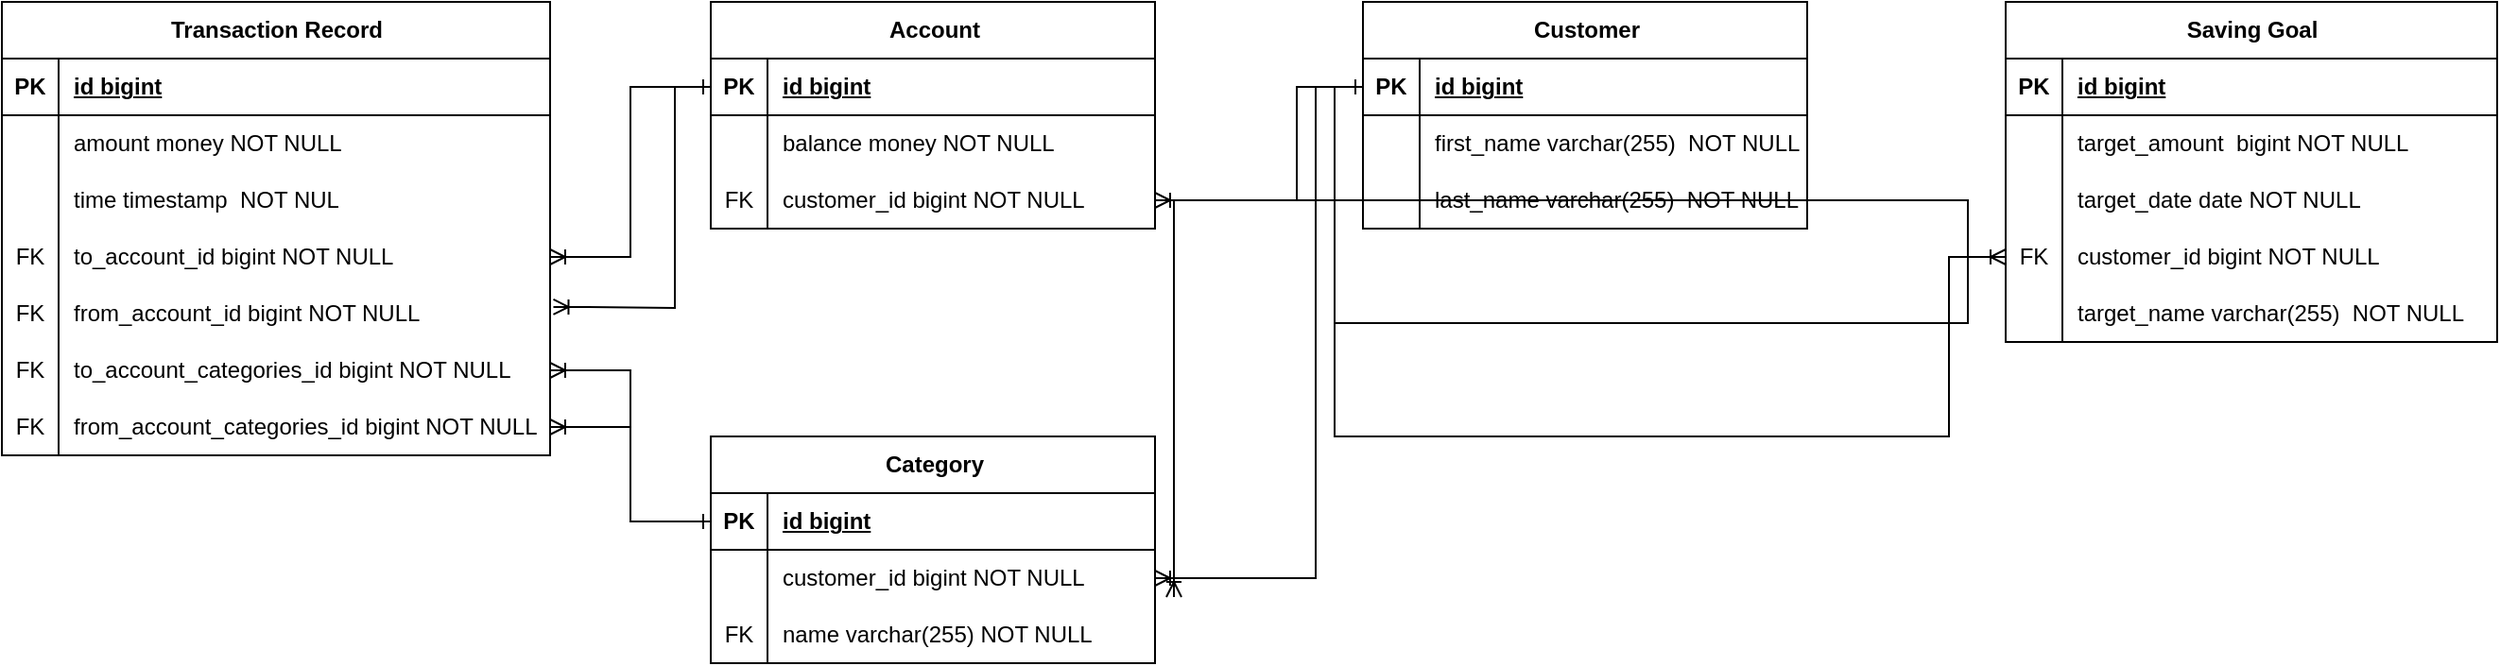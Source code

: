 <mxfile version="24.7.8">
  <diagram name="Page-1" id="zl_pIGwZnRr-OVMpVHL5">
    <mxGraphModel dx="1514" dy="868" grid="1" gridSize="10" guides="1" tooltips="1" connect="1" arrows="1" fold="1" page="1" pageScale="1" pageWidth="850" pageHeight="1100" math="0" shadow="0">
      <root>
        <mxCell id="0" />
        <mxCell id="1" parent="0" />
        <mxCell id="afYSaWoWyHpZPllTKmZy-1" value="Transaction Record" style="shape=table;startSize=30;container=1;collapsible=1;childLayout=tableLayout;fixedRows=1;rowLines=0;fontStyle=1;align=center;resizeLast=1;html=1;" vertex="1" parent="1">
          <mxGeometry x="50" y="160" width="290" height="240" as="geometry" />
        </mxCell>
        <mxCell id="afYSaWoWyHpZPllTKmZy-2" value="" style="shape=tableRow;horizontal=0;startSize=0;swimlaneHead=0;swimlaneBody=0;fillColor=none;collapsible=0;dropTarget=0;points=[[0,0.5],[1,0.5]];portConstraint=eastwest;top=0;left=0;right=0;bottom=1;" vertex="1" parent="afYSaWoWyHpZPllTKmZy-1">
          <mxGeometry y="30" width="290" height="30" as="geometry" />
        </mxCell>
        <mxCell id="afYSaWoWyHpZPllTKmZy-3" value="PK" style="shape=partialRectangle;connectable=0;fillColor=none;top=0;left=0;bottom=0;right=0;fontStyle=1;overflow=hidden;whiteSpace=wrap;html=1;" vertex="1" parent="afYSaWoWyHpZPllTKmZy-2">
          <mxGeometry width="30" height="30" as="geometry">
            <mxRectangle width="30" height="30" as="alternateBounds" />
          </mxGeometry>
        </mxCell>
        <mxCell id="afYSaWoWyHpZPllTKmZy-4" value="id bigint" style="shape=partialRectangle;connectable=0;fillColor=none;top=0;left=0;bottom=0;right=0;align=left;spacingLeft=6;fontStyle=5;overflow=hidden;whiteSpace=wrap;html=1;" vertex="1" parent="afYSaWoWyHpZPllTKmZy-2">
          <mxGeometry x="30" width="260" height="30" as="geometry">
            <mxRectangle width="260" height="30" as="alternateBounds" />
          </mxGeometry>
        </mxCell>
        <mxCell id="afYSaWoWyHpZPllTKmZy-5" value="" style="shape=tableRow;horizontal=0;startSize=0;swimlaneHead=0;swimlaneBody=0;fillColor=none;collapsible=0;dropTarget=0;points=[[0,0.5],[1,0.5]];portConstraint=eastwest;top=0;left=0;right=0;bottom=0;" vertex="1" parent="afYSaWoWyHpZPllTKmZy-1">
          <mxGeometry y="60" width="290" height="30" as="geometry" />
        </mxCell>
        <mxCell id="afYSaWoWyHpZPllTKmZy-6" value="" style="shape=partialRectangle;connectable=0;fillColor=none;top=0;left=0;bottom=0;right=0;editable=1;overflow=hidden;whiteSpace=wrap;html=1;" vertex="1" parent="afYSaWoWyHpZPllTKmZy-5">
          <mxGeometry width="30" height="30" as="geometry">
            <mxRectangle width="30" height="30" as="alternateBounds" />
          </mxGeometry>
        </mxCell>
        <mxCell id="afYSaWoWyHpZPllTKmZy-7" value="amount money NOT NULL" style="shape=partialRectangle;connectable=0;fillColor=none;top=0;left=0;bottom=0;right=0;align=left;spacingLeft=6;overflow=hidden;whiteSpace=wrap;html=1;" vertex="1" parent="afYSaWoWyHpZPllTKmZy-5">
          <mxGeometry x="30" width="260" height="30" as="geometry">
            <mxRectangle width="260" height="30" as="alternateBounds" />
          </mxGeometry>
        </mxCell>
        <mxCell id="afYSaWoWyHpZPllTKmZy-8" value="" style="shape=tableRow;horizontal=0;startSize=0;swimlaneHead=0;swimlaneBody=0;fillColor=none;collapsible=0;dropTarget=0;points=[[0,0.5],[1,0.5]];portConstraint=eastwest;top=0;left=0;right=0;bottom=0;" vertex="1" parent="afYSaWoWyHpZPllTKmZy-1">
          <mxGeometry y="90" width="290" height="30" as="geometry" />
        </mxCell>
        <mxCell id="afYSaWoWyHpZPllTKmZy-9" value="" style="shape=partialRectangle;connectable=0;fillColor=none;top=0;left=0;bottom=0;right=0;editable=1;overflow=hidden;whiteSpace=wrap;html=1;" vertex="1" parent="afYSaWoWyHpZPllTKmZy-8">
          <mxGeometry width="30" height="30" as="geometry">
            <mxRectangle width="30" height="30" as="alternateBounds" />
          </mxGeometry>
        </mxCell>
        <mxCell id="afYSaWoWyHpZPllTKmZy-10" value="time timestamp&amp;nbsp;&amp;nbsp;NOT NUL" style="shape=partialRectangle;connectable=0;fillColor=none;top=0;left=0;bottom=0;right=0;align=left;spacingLeft=6;overflow=hidden;whiteSpace=wrap;html=1;" vertex="1" parent="afYSaWoWyHpZPllTKmZy-8">
          <mxGeometry x="30" width="260" height="30" as="geometry">
            <mxRectangle width="260" height="30" as="alternateBounds" />
          </mxGeometry>
        </mxCell>
        <mxCell id="afYSaWoWyHpZPllTKmZy-11" value="" style="shape=tableRow;horizontal=0;startSize=0;swimlaneHead=0;swimlaneBody=0;fillColor=none;collapsible=0;dropTarget=0;points=[[0,0.5],[1,0.5]];portConstraint=eastwest;top=0;left=0;right=0;bottom=0;" vertex="1" parent="afYSaWoWyHpZPllTKmZy-1">
          <mxGeometry y="120" width="290" height="30" as="geometry" />
        </mxCell>
        <mxCell id="afYSaWoWyHpZPllTKmZy-12" value="FK" style="shape=partialRectangle;connectable=0;fillColor=none;top=0;left=0;bottom=0;right=0;editable=1;overflow=hidden;whiteSpace=wrap;html=1;" vertex="1" parent="afYSaWoWyHpZPllTKmZy-11">
          <mxGeometry width="30" height="30" as="geometry">
            <mxRectangle width="30" height="30" as="alternateBounds" />
          </mxGeometry>
        </mxCell>
        <mxCell id="afYSaWoWyHpZPllTKmZy-13" value="to_account_id bigint NOT NULL" style="shape=partialRectangle;connectable=0;fillColor=none;top=0;left=0;bottom=0;right=0;align=left;spacingLeft=6;overflow=hidden;whiteSpace=wrap;html=1;" vertex="1" parent="afYSaWoWyHpZPllTKmZy-11">
          <mxGeometry x="30" width="260" height="30" as="geometry">
            <mxRectangle width="260" height="30" as="alternateBounds" />
          </mxGeometry>
        </mxCell>
        <mxCell id="afYSaWoWyHpZPllTKmZy-18" style="shape=tableRow;horizontal=0;startSize=0;swimlaneHead=0;swimlaneBody=0;fillColor=none;collapsible=0;dropTarget=0;points=[[0,0.5],[1,0.5]];portConstraint=eastwest;top=0;left=0;right=0;bottom=0;" vertex="1" parent="afYSaWoWyHpZPllTKmZy-1">
          <mxGeometry y="150" width="290" height="30" as="geometry" />
        </mxCell>
        <mxCell id="afYSaWoWyHpZPllTKmZy-19" value="FK" style="shape=partialRectangle;connectable=0;fillColor=none;top=0;left=0;bottom=0;right=0;editable=1;overflow=hidden;whiteSpace=wrap;html=1;" vertex="1" parent="afYSaWoWyHpZPllTKmZy-18">
          <mxGeometry width="30" height="30" as="geometry">
            <mxRectangle width="30" height="30" as="alternateBounds" />
          </mxGeometry>
        </mxCell>
        <mxCell id="afYSaWoWyHpZPllTKmZy-20" value="from_account_id bigint NOT NULL" style="shape=partialRectangle;connectable=0;fillColor=none;top=0;left=0;bottom=0;right=0;align=left;spacingLeft=6;overflow=hidden;whiteSpace=wrap;html=1;" vertex="1" parent="afYSaWoWyHpZPllTKmZy-18">
          <mxGeometry x="30" width="260" height="30" as="geometry">
            <mxRectangle width="260" height="30" as="alternateBounds" />
          </mxGeometry>
        </mxCell>
        <mxCell id="afYSaWoWyHpZPllTKmZy-59" style="shape=tableRow;horizontal=0;startSize=0;swimlaneHead=0;swimlaneBody=0;fillColor=none;collapsible=0;dropTarget=0;points=[[0,0.5],[1,0.5]];portConstraint=eastwest;top=0;left=0;right=0;bottom=0;" vertex="1" parent="afYSaWoWyHpZPllTKmZy-1">
          <mxGeometry y="180" width="290" height="30" as="geometry" />
        </mxCell>
        <mxCell id="afYSaWoWyHpZPllTKmZy-60" value="FK" style="shape=partialRectangle;connectable=0;fillColor=none;top=0;left=0;bottom=0;right=0;editable=1;overflow=hidden;whiteSpace=wrap;html=1;" vertex="1" parent="afYSaWoWyHpZPllTKmZy-59">
          <mxGeometry width="30" height="30" as="geometry">
            <mxRectangle width="30" height="30" as="alternateBounds" />
          </mxGeometry>
        </mxCell>
        <mxCell id="afYSaWoWyHpZPllTKmZy-61" value="to_account_categories_id bigint NOT NULL" style="shape=partialRectangle;connectable=0;fillColor=none;top=0;left=0;bottom=0;right=0;align=left;spacingLeft=6;overflow=hidden;whiteSpace=wrap;html=1;" vertex="1" parent="afYSaWoWyHpZPllTKmZy-59">
          <mxGeometry x="30" width="260" height="30" as="geometry">
            <mxRectangle width="260" height="30" as="alternateBounds" />
          </mxGeometry>
        </mxCell>
        <mxCell id="afYSaWoWyHpZPllTKmZy-56" style="shape=tableRow;horizontal=0;startSize=0;swimlaneHead=0;swimlaneBody=0;fillColor=none;collapsible=0;dropTarget=0;points=[[0,0.5],[1,0.5]];portConstraint=eastwest;top=0;left=0;right=0;bottom=0;" vertex="1" parent="afYSaWoWyHpZPllTKmZy-1">
          <mxGeometry y="210" width="290" height="30" as="geometry" />
        </mxCell>
        <mxCell id="afYSaWoWyHpZPllTKmZy-57" value="FK" style="shape=partialRectangle;connectable=0;fillColor=none;top=0;left=0;bottom=0;right=0;editable=1;overflow=hidden;whiteSpace=wrap;html=1;" vertex="1" parent="afYSaWoWyHpZPllTKmZy-56">
          <mxGeometry width="30" height="30" as="geometry">
            <mxRectangle width="30" height="30" as="alternateBounds" />
          </mxGeometry>
        </mxCell>
        <mxCell id="afYSaWoWyHpZPllTKmZy-58" value="from_account_categories_id&lt;span style=&quot;color: rgba(0, 0, 0, 0); font-family: monospace; font-size: 0px; text-wrap: nowrap;&quot;&gt;%3CmxGraphModel%3E%3Croot%3E%3CmxCell%20id%3D%220%22%2F%3E%3CmxCell%20id%3D%221%22%20parent%3D%220%22%2F%3E%3CmxCell%20id%3D%222%22%20style%3D%22edgeStyle%3DorthogonalEdgeStyle%3Brounded%3D0%3BorthogonalLoop%3D1%3BjettySize%3Dauto%3Bhtml%3D1%3BentryX%3D0%3BentryY%3D0.5%3BentryDx%3D0%3BentryDy%3D0%3BstartArrow%3DERoneToMany%3BstartFill%3D0%3BendArrow%3DERone%3BendFill%3D0%3BexitX%3D1%3BexitY%3D0.5%3BexitDx%3D0%3BexitDy%3D0%3B%22%20edge%3D%221%22%20parent%3D%221%22%3E%3CmxGeometry%20relative%3D%221%22%20as%3D%22geometry%22%3E%3CmxPoint%20x%3D%22660%22%20y%3D%22265%22%20as%3D%22sourcePoint%22%2F%3E%3CmxPoint%20x%3D%22770%22%20y%3D%22205%22%20as%3D%22targetPoint%22%2F%3E%3CArray%20as%3D%22points%22%3E%3CmxPoint%20x%3D%22735%22%20y%3D%22265%22%2F%3E%3CmxPoint%20x%3D%22735%22%20y%3D%22205%22%2F%3E%3C%2FArray%3E%3C%2FmxGeometry%3E%3C%2FmxCell%3E%3C%2Froot%3E%3C%2FmxGraphModel%3E&lt;/span&gt;&lt;span style=&quot;color: rgba(0, 0, 0, 0); font-family: monospace; font-size: 0px; text-wrap: nowrap;&quot;&gt;%3CmxGraphModel%3E%3Croot%3E%3CmxCell%20id%3D%220%22%2F%3E%3CmxCell%20id%3D%221%22%20parent%3D%220%22%2F%3E%3CmxCell%20id%3D%222%22%20style%3D%22edgeStyle%3DorthogonalEdgeStyle%3Brounded%3D0%3BorthogonalLoop%3D1%3BjettySize%3Dauto%3Bhtml%3D1%3BentryX%3D0%3BentryY%3D0.5%3BentryDx%3D0%3BentryDy%3D0%3BstartArrow%3DERoneToMany%3BstartFill%3D0%3BendArrow%3DERone%3BendFill%3D0%3BexitX%3D1%3BexitY%3D0.5%3BexitDx%3D0%3BexitDy%3D0%3B%22%20edge%3D%221%22%20parent%3D%221%22%3E%3CmxGeometry%20relative%3D%221%22%20as%3D%22geometry%22%3E%3CmxPoint%20x%3D%22660%22%20y%3D%22265%22%20as%3D%22sourcePoint%22%2F%3E%3CmxPoint%20x%3D%22770%22%20y%3D%22205%22%20as%3D%22targetPoint%22%2F%3E%3CArray%20as%3D%22points%22%3E%3CmxPoint%20x%3D%22735%22%20y%3D%22265%22%2F%3E%3CmxPoint%20x%3D%22735%22%20y%3D%22205%22%2F%3E%3C%2FArray%3E%3C%2FmxGeometry%3E%3C%2FmxCell%3E%3C%2Froot%3E%3C%2FmxGraphModel%3E&lt;/span&gt;&amp;nbsp;bigint NOT NULL" style="shape=partialRectangle;connectable=0;fillColor=none;top=0;left=0;bottom=0;right=0;align=left;spacingLeft=6;overflow=hidden;whiteSpace=wrap;html=1;" vertex="1" parent="afYSaWoWyHpZPllTKmZy-56">
          <mxGeometry x="30" width="260" height="30" as="geometry">
            <mxRectangle width="260" height="30" as="alternateBounds" />
          </mxGeometry>
        </mxCell>
        <mxCell id="afYSaWoWyHpZPllTKmZy-22" value="Account" style="shape=table;startSize=30;container=1;collapsible=1;childLayout=tableLayout;fixedRows=1;rowLines=0;fontStyle=1;align=center;resizeLast=1;html=1;" vertex="1" parent="1">
          <mxGeometry x="425" y="160" width="235" height="120" as="geometry" />
        </mxCell>
        <mxCell id="afYSaWoWyHpZPllTKmZy-23" value="" style="shape=tableRow;horizontal=0;startSize=0;swimlaneHead=0;swimlaneBody=0;fillColor=none;collapsible=0;dropTarget=0;points=[[0,0.5],[1,0.5]];portConstraint=eastwest;top=0;left=0;right=0;bottom=1;" vertex="1" parent="afYSaWoWyHpZPllTKmZy-22">
          <mxGeometry y="30" width="235" height="30" as="geometry" />
        </mxCell>
        <mxCell id="afYSaWoWyHpZPllTKmZy-24" value="PK" style="shape=partialRectangle;connectable=0;fillColor=none;top=0;left=0;bottom=0;right=0;fontStyle=1;overflow=hidden;whiteSpace=wrap;html=1;" vertex="1" parent="afYSaWoWyHpZPllTKmZy-23">
          <mxGeometry width="30" height="30" as="geometry">
            <mxRectangle width="30" height="30" as="alternateBounds" />
          </mxGeometry>
        </mxCell>
        <mxCell id="afYSaWoWyHpZPllTKmZy-25" value="id bigint" style="shape=partialRectangle;connectable=0;fillColor=none;top=0;left=0;bottom=0;right=0;align=left;spacingLeft=6;fontStyle=5;overflow=hidden;whiteSpace=wrap;html=1;" vertex="1" parent="afYSaWoWyHpZPllTKmZy-23">
          <mxGeometry x="30" width="205" height="30" as="geometry">
            <mxRectangle width="205" height="30" as="alternateBounds" />
          </mxGeometry>
        </mxCell>
        <mxCell id="afYSaWoWyHpZPllTKmZy-26" value="" style="shape=tableRow;horizontal=0;startSize=0;swimlaneHead=0;swimlaneBody=0;fillColor=none;collapsible=0;dropTarget=0;points=[[0,0.5],[1,0.5]];portConstraint=eastwest;top=0;left=0;right=0;bottom=0;" vertex="1" parent="afYSaWoWyHpZPllTKmZy-22">
          <mxGeometry y="60" width="235" height="30" as="geometry" />
        </mxCell>
        <mxCell id="afYSaWoWyHpZPllTKmZy-27" value="" style="shape=partialRectangle;connectable=0;fillColor=none;top=0;left=0;bottom=0;right=0;editable=1;overflow=hidden;whiteSpace=wrap;html=1;" vertex="1" parent="afYSaWoWyHpZPllTKmZy-26">
          <mxGeometry width="30" height="30" as="geometry">
            <mxRectangle width="30" height="30" as="alternateBounds" />
          </mxGeometry>
        </mxCell>
        <mxCell id="afYSaWoWyHpZPllTKmZy-28" value="balance money NOT NULL" style="shape=partialRectangle;connectable=0;fillColor=none;top=0;left=0;bottom=0;right=0;align=left;spacingLeft=6;overflow=hidden;whiteSpace=wrap;html=1;" vertex="1" parent="afYSaWoWyHpZPllTKmZy-26">
          <mxGeometry x="30" width="205" height="30" as="geometry">
            <mxRectangle width="205" height="30" as="alternateBounds" />
          </mxGeometry>
        </mxCell>
        <mxCell id="afYSaWoWyHpZPllTKmZy-29" value="" style="shape=tableRow;horizontal=0;startSize=0;swimlaneHead=0;swimlaneBody=0;fillColor=none;collapsible=0;dropTarget=0;points=[[0,0.5],[1,0.5]];portConstraint=eastwest;top=0;left=0;right=0;bottom=0;" vertex="1" parent="afYSaWoWyHpZPllTKmZy-22">
          <mxGeometry y="90" width="235" height="30" as="geometry" />
        </mxCell>
        <mxCell id="afYSaWoWyHpZPllTKmZy-30" value="FK" style="shape=partialRectangle;connectable=0;fillColor=none;top=0;left=0;bottom=0;right=0;editable=1;overflow=hidden;whiteSpace=wrap;html=1;" vertex="1" parent="afYSaWoWyHpZPllTKmZy-29">
          <mxGeometry width="30" height="30" as="geometry">
            <mxRectangle width="30" height="30" as="alternateBounds" />
          </mxGeometry>
        </mxCell>
        <mxCell id="afYSaWoWyHpZPllTKmZy-31" value="customer_id bigint NOT NULL" style="shape=partialRectangle;connectable=0;fillColor=none;top=0;left=0;bottom=0;right=0;align=left;spacingLeft=6;overflow=hidden;whiteSpace=wrap;html=1;" vertex="1" parent="afYSaWoWyHpZPllTKmZy-29">
          <mxGeometry x="30" width="205" height="30" as="geometry">
            <mxRectangle width="205" height="30" as="alternateBounds" />
          </mxGeometry>
        </mxCell>
        <mxCell id="afYSaWoWyHpZPllTKmZy-38" style="edgeStyle=orthogonalEdgeStyle;rounded=0;orthogonalLoop=1;jettySize=auto;html=1;entryX=0;entryY=0.5;entryDx=0;entryDy=0;startArrow=ERoneToMany;startFill=0;endArrow=ERone;endFill=0;" edge="1" parent="1" source="afYSaWoWyHpZPllTKmZy-11" target="afYSaWoWyHpZPllTKmZy-23">
          <mxGeometry relative="1" as="geometry" />
        </mxCell>
        <mxCell id="afYSaWoWyHpZPllTKmZy-41" style="edgeStyle=orthogonalEdgeStyle;rounded=0;orthogonalLoop=1;jettySize=auto;html=1;entryX=0;entryY=0.5;entryDx=0;entryDy=0;startArrow=ERoneToMany;startFill=0;endArrow=ERone;endFill=0;exitX=1.006;exitY=0.382;exitDx=0;exitDy=0;exitPerimeter=0;" edge="1" parent="1" source="afYSaWoWyHpZPllTKmZy-18" target="afYSaWoWyHpZPllTKmZy-23">
          <mxGeometry relative="1" as="geometry">
            <mxPoint x="310" y="330" as="sourcePoint" />
            <mxPoint x="395" y="210" as="targetPoint" />
            <Array as="points">
              <mxPoint x="360" y="321" />
              <mxPoint x="406" y="322" />
              <mxPoint x="406" y="205" />
            </Array>
          </mxGeometry>
        </mxCell>
        <mxCell id="afYSaWoWyHpZPllTKmZy-42" value="Customer" style="shape=table;startSize=30;container=1;collapsible=1;childLayout=tableLayout;fixedRows=1;rowLines=0;fontStyle=1;align=center;resizeLast=1;html=1;" vertex="1" parent="1">
          <mxGeometry x="770" y="160" width="235" height="120" as="geometry" />
        </mxCell>
        <mxCell id="afYSaWoWyHpZPllTKmZy-43" value="" style="shape=tableRow;horizontal=0;startSize=0;swimlaneHead=0;swimlaneBody=0;fillColor=none;collapsible=0;dropTarget=0;points=[[0,0.5],[1,0.5]];portConstraint=eastwest;top=0;left=0;right=0;bottom=1;" vertex="1" parent="afYSaWoWyHpZPllTKmZy-42">
          <mxGeometry y="30" width="235" height="30" as="geometry" />
        </mxCell>
        <mxCell id="afYSaWoWyHpZPllTKmZy-44" value="PK" style="shape=partialRectangle;connectable=0;fillColor=none;top=0;left=0;bottom=0;right=0;fontStyle=1;overflow=hidden;whiteSpace=wrap;html=1;" vertex="1" parent="afYSaWoWyHpZPllTKmZy-43">
          <mxGeometry width="30" height="30" as="geometry">
            <mxRectangle width="30" height="30" as="alternateBounds" />
          </mxGeometry>
        </mxCell>
        <mxCell id="afYSaWoWyHpZPllTKmZy-45" value="id bigint" style="shape=partialRectangle;connectable=0;fillColor=none;top=0;left=0;bottom=0;right=0;align=left;spacingLeft=6;fontStyle=5;overflow=hidden;whiteSpace=wrap;html=1;" vertex="1" parent="afYSaWoWyHpZPllTKmZy-43">
          <mxGeometry x="30" width="205" height="30" as="geometry">
            <mxRectangle width="205" height="30" as="alternateBounds" />
          </mxGeometry>
        </mxCell>
        <mxCell id="afYSaWoWyHpZPllTKmZy-46" value="" style="shape=tableRow;horizontal=0;startSize=0;swimlaneHead=0;swimlaneBody=0;fillColor=none;collapsible=0;dropTarget=0;points=[[0,0.5],[1,0.5]];portConstraint=eastwest;top=0;left=0;right=0;bottom=0;" vertex="1" parent="afYSaWoWyHpZPllTKmZy-42">
          <mxGeometry y="60" width="235" height="30" as="geometry" />
        </mxCell>
        <mxCell id="afYSaWoWyHpZPllTKmZy-47" value="" style="shape=partialRectangle;connectable=0;fillColor=none;top=0;left=0;bottom=0;right=0;editable=1;overflow=hidden;whiteSpace=wrap;html=1;" vertex="1" parent="afYSaWoWyHpZPllTKmZy-46">
          <mxGeometry width="30" height="30" as="geometry">
            <mxRectangle width="30" height="30" as="alternateBounds" />
          </mxGeometry>
        </mxCell>
        <mxCell id="afYSaWoWyHpZPllTKmZy-48" value="first_name varchar(255)&amp;nbsp; NOT NULL" style="shape=partialRectangle;connectable=0;fillColor=none;top=0;left=0;bottom=0;right=0;align=left;spacingLeft=6;overflow=hidden;whiteSpace=wrap;html=1;" vertex="1" parent="afYSaWoWyHpZPllTKmZy-46">
          <mxGeometry x="30" width="205" height="30" as="geometry">
            <mxRectangle width="205" height="30" as="alternateBounds" />
          </mxGeometry>
        </mxCell>
        <mxCell id="afYSaWoWyHpZPllTKmZy-49" value="" style="shape=tableRow;horizontal=0;startSize=0;swimlaneHead=0;swimlaneBody=0;fillColor=none;collapsible=0;dropTarget=0;points=[[0,0.5],[1,0.5]];portConstraint=eastwest;top=0;left=0;right=0;bottom=0;" vertex="1" parent="afYSaWoWyHpZPllTKmZy-42">
          <mxGeometry y="90" width="235" height="30" as="geometry" />
        </mxCell>
        <mxCell id="afYSaWoWyHpZPllTKmZy-50" value="" style="shape=partialRectangle;connectable=0;fillColor=none;top=0;left=0;bottom=0;right=0;editable=1;overflow=hidden;whiteSpace=wrap;html=1;" vertex="1" parent="afYSaWoWyHpZPllTKmZy-49">
          <mxGeometry width="30" height="30" as="geometry">
            <mxRectangle width="30" height="30" as="alternateBounds" />
          </mxGeometry>
        </mxCell>
        <mxCell id="afYSaWoWyHpZPllTKmZy-51" value="last_name varchar(255)&amp;nbsp; NOT NULL" style="shape=partialRectangle;connectable=0;fillColor=none;top=0;left=0;bottom=0;right=0;align=left;spacingLeft=6;overflow=hidden;whiteSpace=wrap;html=1;" vertex="1" parent="afYSaWoWyHpZPllTKmZy-49">
          <mxGeometry x="30" width="205" height="30" as="geometry">
            <mxRectangle width="205" height="30" as="alternateBounds" />
          </mxGeometry>
        </mxCell>
        <mxCell id="afYSaWoWyHpZPllTKmZy-52" style="edgeStyle=orthogonalEdgeStyle;rounded=0;orthogonalLoop=1;jettySize=auto;html=1;entryX=0;entryY=0.5;entryDx=0;entryDy=0;startArrow=ERoneToMany;startFill=0;endArrow=ERone;endFill=0;exitX=1;exitY=0.5;exitDx=0;exitDy=0;" edge="1" parent="1" source="afYSaWoWyHpZPllTKmZy-29" target="afYSaWoWyHpZPllTKmZy-43">
          <mxGeometry relative="1" as="geometry">
            <mxPoint x="670" y="256" as="sourcePoint" />
            <mxPoint x="754" y="140" as="targetPoint" />
            <Array as="points">
              <mxPoint x="735" y="265" />
              <mxPoint x="735" y="205" />
            </Array>
          </mxGeometry>
        </mxCell>
        <mxCell id="afYSaWoWyHpZPllTKmZy-63" value="Category" style="shape=table;startSize=30;container=1;collapsible=1;childLayout=tableLayout;fixedRows=1;rowLines=0;fontStyle=1;align=center;resizeLast=1;html=1;" vertex="1" parent="1">
          <mxGeometry x="425" y="390" width="235" height="120" as="geometry" />
        </mxCell>
        <mxCell id="afYSaWoWyHpZPllTKmZy-64" value="" style="shape=tableRow;horizontal=0;startSize=0;swimlaneHead=0;swimlaneBody=0;fillColor=none;collapsible=0;dropTarget=0;points=[[0,0.5],[1,0.5]];portConstraint=eastwest;top=0;left=0;right=0;bottom=1;" vertex="1" parent="afYSaWoWyHpZPllTKmZy-63">
          <mxGeometry y="30" width="235" height="30" as="geometry" />
        </mxCell>
        <mxCell id="afYSaWoWyHpZPllTKmZy-65" value="PK" style="shape=partialRectangle;connectable=0;fillColor=none;top=0;left=0;bottom=0;right=0;fontStyle=1;overflow=hidden;whiteSpace=wrap;html=1;" vertex="1" parent="afYSaWoWyHpZPllTKmZy-64">
          <mxGeometry width="30" height="30" as="geometry">
            <mxRectangle width="30" height="30" as="alternateBounds" />
          </mxGeometry>
        </mxCell>
        <mxCell id="afYSaWoWyHpZPllTKmZy-66" value="id bigint" style="shape=partialRectangle;connectable=0;fillColor=none;top=0;left=0;bottom=0;right=0;align=left;spacingLeft=6;fontStyle=5;overflow=hidden;whiteSpace=wrap;html=1;" vertex="1" parent="afYSaWoWyHpZPllTKmZy-64">
          <mxGeometry x="30" width="205" height="30" as="geometry">
            <mxRectangle width="205" height="30" as="alternateBounds" />
          </mxGeometry>
        </mxCell>
        <mxCell id="afYSaWoWyHpZPllTKmZy-67" value="" style="shape=tableRow;horizontal=0;startSize=0;swimlaneHead=0;swimlaneBody=0;fillColor=none;collapsible=0;dropTarget=0;points=[[0,0.5],[1,0.5]];portConstraint=eastwest;top=0;left=0;right=0;bottom=0;" vertex="1" parent="afYSaWoWyHpZPllTKmZy-63">
          <mxGeometry y="60" width="235" height="30" as="geometry" />
        </mxCell>
        <mxCell id="afYSaWoWyHpZPllTKmZy-68" value="" style="shape=partialRectangle;connectable=0;fillColor=none;top=0;left=0;bottom=0;right=0;editable=1;overflow=hidden;whiteSpace=wrap;html=1;" vertex="1" parent="afYSaWoWyHpZPllTKmZy-67">
          <mxGeometry width="30" height="30" as="geometry">
            <mxRectangle width="30" height="30" as="alternateBounds" />
          </mxGeometry>
        </mxCell>
        <mxCell id="afYSaWoWyHpZPllTKmZy-69" value="customer_id bigint NOT NULL" style="shape=partialRectangle;connectable=0;fillColor=none;top=0;left=0;bottom=0;right=0;align=left;spacingLeft=6;overflow=hidden;whiteSpace=wrap;html=1;" vertex="1" parent="afYSaWoWyHpZPllTKmZy-67">
          <mxGeometry x="30" width="205" height="30" as="geometry">
            <mxRectangle width="205" height="30" as="alternateBounds" />
          </mxGeometry>
        </mxCell>
        <mxCell id="afYSaWoWyHpZPllTKmZy-70" value="" style="shape=tableRow;horizontal=0;startSize=0;swimlaneHead=0;swimlaneBody=0;fillColor=none;collapsible=0;dropTarget=0;points=[[0,0.5],[1,0.5]];portConstraint=eastwest;top=0;left=0;right=0;bottom=0;" vertex="1" parent="afYSaWoWyHpZPllTKmZy-63">
          <mxGeometry y="90" width="235" height="30" as="geometry" />
        </mxCell>
        <mxCell id="afYSaWoWyHpZPllTKmZy-71" value="FK" style="shape=partialRectangle;connectable=0;fillColor=none;top=0;left=0;bottom=0;right=0;editable=1;overflow=hidden;whiteSpace=wrap;html=1;" vertex="1" parent="afYSaWoWyHpZPllTKmZy-70">
          <mxGeometry width="30" height="30" as="geometry">
            <mxRectangle width="30" height="30" as="alternateBounds" />
          </mxGeometry>
        </mxCell>
        <mxCell id="afYSaWoWyHpZPllTKmZy-72" value="name varchar(255) NOT NULL" style="shape=partialRectangle;connectable=0;fillColor=none;top=0;left=0;bottom=0;right=0;align=left;spacingLeft=6;overflow=hidden;whiteSpace=wrap;html=1;" vertex="1" parent="afYSaWoWyHpZPllTKmZy-70">
          <mxGeometry x="30" width="205" height="30" as="geometry">
            <mxRectangle width="205" height="30" as="alternateBounds" />
          </mxGeometry>
        </mxCell>
        <mxCell id="afYSaWoWyHpZPllTKmZy-73" value="Saving Goal" style="shape=table;startSize=30;container=1;collapsible=1;childLayout=tableLayout;fixedRows=1;rowLines=0;fontStyle=1;align=center;resizeLast=1;html=1;" vertex="1" parent="1">
          <mxGeometry x="1110" y="160" width="260" height="180" as="geometry" />
        </mxCell>
        <mxCell id="afYSaWoWyHpZPllTKmZy-74" value="" style="shape=tableRow;horizontal=0;startSize=0;swimlaneHead=0;swimlaneBody=0;fillColor=none;collapsible=0;dropTarget=0;points=[[0,0.5],[1,0.5]];portConstraint=eastwest;top=0;left=0;right=0;bottom=1;" vertex="1" parent="afYSaWoWyHpZPllTKmZy-73">
          <mxGeometry y="30" width="260" height="30" as="geometry" />
        </mxCell>
        <mxCell id="afYSaWoWyHpZPllTKmZy-75" value="PK" style="shape=partialRectangle;connectable=0;fillColor=none;top=0;left=0;bottom=0;right=0;fontStyle=1;overflow=hidden;whiteSpace=wrap;html=1;" vertex="1" parent="afYSaWoWyHpZPllTKmZy-74">
          <mxGeometry width="30" height="30" as="geometry">
            <mxRectangle width="30" height="30" as="alternateBounds" />
          </mxGeometry>
        </mxCell>
        <mxCell id="afYSaWoWyHpZPllTKmZy-76" value="id bigint" style="shape=partialRectangle;connectable=0;fillColor=none;top=0;left=0;bottom=0;right=0;align=left;spacingLeft=6;fontStyle=5;overflow=hidden;whiteSpace=wrap;html=1;" vertex="1" parent="afYSaWoWyHpZPllTKmZy-74">
          <mxGeometry x="30" width="230" height="30" as="geometry">
            <mxRectangle width="230" height="30" as="alternateBounds" />
          </mxGeometry>
        </mxCell>
        <mxCell id="afYSaWoWyHpZPllTKmZy-77" value="" style="shape=tableRow;horizontal=0;startSize=0;swimlaneHead=0;swimlaneBody=0;fillColor=none;collapsible=0;dropTarget=0;points=[[0,0.5],[1,0.5]];portConstraint=eastwest;top=0;left=0;right=0;bottom=0;" vertex="1" parent="afYSaWoWyHpZPllTKmZy-73">
          <mxGeometry y="60" width="260" height="30" as="geometry" />
        </mxCell>
        <mxCell id="afYSaWoWyHpZPllTKmZy-78" value="" style="shape=partialRectangle;connectable=0;fillColor=none;top=0;left=0;bottom=0;right=0;editable=1;overflow=hidden;whiteSpace=wrap;html=1;" vertex="1" parent="afYSaWoWyHpZPllTKmZy-77">
          <mxGeometry width="30" height="30" as="geometry">
            <mxRectangle width="30" height="30" as="alternateBounds" />
          </mxGeometry>
        </mxCell>
        <mxCell id="afYSaWoWyHpZPllTKmZy-79" value="target_amount&amp;nbsp; bigint NOT NULL" style="shape=partialRectangle;connectable=0;fillColor=none;top=0;left=0;bottom=0;right=0;align=left;spacingLeft=6;overflow=hidden;whiteSpace=wrap;html=1;" vertex="1" parent="afYSaWoWyHpZPllTKmZy-77">
          <mxGeometry x="30" width="230" height="30" as="geometry">
            <mxRectangle width="230" height="30" as="alternateBounds" />
          </mxGeometry>
        </mxCell>
        <mxCell id="afYSaWoWyHpZPllTKmZy-87" style="shape=tableRow;horizontal=0;startSize=0;swimlaneHead=0;swimlaneBody=0;fillColor=none;collapsible=0;dropTarget=0;points=[[0,0.5],[1,0.5]];portConstraint=eastwest;top=0;left=0;right=0;bottom=0;" vertex="1" parent="afYSaWoWyHpZPllTKmZy-73">
          <mxGeometry y="90" width="260" height="30" as="geometry" />
        </mxCell>
        <mxCell id="afYSaWoWyHpZPllTKmZy-88" style="shape=partialRectangle;connectable=0;fillColor=none;top=0;left=0;bottom=0;right=0;editable=1;overflow=hidden;whiteSpace=wrap;html=1;" vertex="1" parent="afYSaWoWyHpZPllTKmZy-87">
          <mxGeometry width="30" height="30" as="geometry">
            <mxRectangle width="30" height="30" as="alternateBounds" />
          </mxGeometry>
        </mxCell>
        <mxCell id="afYSaWoWyHpZPllTKmZy-89" value="target_date date NOT NULL" style="shape=partialRectangle;connectable=0;fillColor=none;top=0;left=0;bottom=0;right=0;align=left;spacingLeft=6;overflow=hidden;whiteSpace=wrap;html=1;" vertex="1" parent="afYSaWoWyHpZPllTKmZy-87">
          <mxGeometry x="30" width="230" height="30" as="geometry">
            <mxRectangle width="230" height="30" as="alternateBounds" />
          </mxGeometry>
        </mxCell>
        <mxCell id="afYSaWoWyHpZPllTKmZy-90" style="shape=tableRow;horizontal=0;startSize=0;swimlaneHead=0;swimlaneBody=0;fillColor=none;collapsible=0;dropTarget=0;points=[[0,0.5],[1,0.5]];portConstraint=eastwest;top=0;left=0;right=0;bottom=0;" vertex="1" parent="afYSaWoWyHpZPllTKmZy-73">
          <mxGeometry y="120" width="260" height="30" as="geometry" />
        </mxCell>
        <mxCell id="afYSaWoWyHpZPllTKmZy-91" value="FK" style="shape=partialRectangle;connectable=0;fillColor=none;top=0;left=0;bottom=0;right=0;editable=1;overflow=hidden;whiteSpace=wrap;html=1;" vertex="1" parent="afYSaWoWyHpZPllTKmZy-90">
          <mxGeometry width="30" height="30" as="geometry">
            <mxRectangle width="30" height="30" as="alternateBounds" />
          </mxGeometry>
        </mxCell>
        <mxCell id="afYSaWoWyHpZPllTKmZy-92" value="customer_id bigint NOT NULL" style="shape=partialRectangle;connectable=0;fillColor=none;top=0;left=0;bottom=0;right=0;align=left;spacingLeft=6;overflow=hidden;whiteSpace=wrap;html=1;" vertex="1" parent="afYSaWoWyHpZPllTKmZy-90">
          <mxGeometry x="30" width="230" height="30" as="geometry">
            <mxRectangle width="230" height="30" as="alternateBounds" />
          </mxGeometry>
        </mxCell>
        <mxCell id="afYSaWoWyHpZPllTKmZy-94" style="shape=tableRow;horizontal=0;startSize=0;swimlaneHead=0;swimlaneBody=0;fillColor=none;collapsible=0;dropTarget=0;points=[[0,0.5],[1,0.5]];portConstraint=eastwest;top=0;left=0;right=0;bottom=0;" vertex="1" parent="afYSaWoWyHpZPllTKmZy-73">
          <mxGeometry y="150" width="260" height="30" as="geometry" />
        </mxCell>
        <mxCell id="afYSaWoWyHpZPllTKmZy-95" style="shape=partialRectangle;connectable=0;fillColor=none;top=0;left=0;bottom=0;right=0;editable=1;overflow=hidden;whiteSpace=wrap;html=1;" vertex="1" parent="afYSaWoWyHpZPllTKmZy-94">
          <mxGeometry width="30" height="30" as="geometry">
            <mxRectangle width="30" height="30" as="alternateBounds" />
          </mxGeometry>
        </mxCell>
        <mxCell id="afYSaWoWyHpZPllTKmZy-96" value="target_name varchar(255)&amp;nbsp; NOT NULL" style="shape=partialRectangle;connectable=0;fillColor=none;top=0;left=0;bottom=0;right=0;align=left;spacingLeft=6;overflow=hidden;whiteSpace=wrap;html=1;" vertex="1" parent="afYSaWoWyHpZPllTKmZy-94">
          <mxGeometry x="30" width="230" height="30" as="geometry">
            <mxRectangle width="230" height="30" as="alternateBounds" />
          </mxGeometry>
        </mxCell>
        <mxCell id="afYSaWoWyHpZPllTKmZy-83" style="edgeStyle=orthogonalEdgeStyle;rounded=0;orthogonalLoop=1;jettySize=auto;html=1;entryX=0;entryY=0.5;entryDx=0;entryDy=0;startArrow=ERoneToMany;startFill=0;endArrow=ERone;endFill=0;exitX=1;exitY=0.5;exitDx=0;exitDy=0;" edge="1" parent="1" source="afYSaWoWyHpZPllTKmZy-67" target="afYSaWoWyHpZPllTKmZy-43">
          <mxGeometry relative="1" as="geometry">
            <mxPoint x="670" y="275" as="sourcePoint" />
            <mxPoint x="780" y="215" as="targetPoint" />
            <Array as="points">
              <mxPoint x="745" y="465" />
              <mxPoint x="745" y="205" />
            </Array>
          </mxGeometry>
        </mxCell>
        <mxCell id="afYSaWoWyHpZPllTKmZy-84" style="edgeStyle=orthogonalEdgeStyle;rounded=0;orthogonalLoop=1;jettySize=auto;html=1;startArrow=ERoneToMany;startFill=0;endArrow=ERone;endFill=0;exitX=0;exitY=0.5;exitDx=0;exitDy=0;entryX=0;entryY=0.5;entryDx=0;entryDy=0;" edge="1" parent="1" source="afYSaWoWyHpZPllTKmZy-80" target="afYSaWoWyHpZPllTKmZy-43">
          <mxGeometry relative="1" as="geometry">
            <mxPoint x="670" y="475" as="sourcePoint" />
            <mxPoint x="770" y="210" as="targetPoint" />
            <Array as="points">
              <mxPoint x="1090" y="265" />
              <mxPoint x="1090" y="330" />
              <mxPoint x="755" y="330" />
              <mxPoint x="755" y="205" />
            </Array>
          </mxGeometry>
        </mxCell>
        <mxCell id="afYSaWoWyHpZPllTKmZy-85" style="edgeStyle=orthogonalEdgeStyle;rounded=0;orthogonalLoop=1;jettySize=auto;html=1;entryX=0;entryY=0.5;entryDx=0;entryDy=0;startArrow=ERoneToMany;startFill=0;endArrow=ERone;endFill=0;exitX=1;exitY=0.5;exitDx=0;exitDy=0;" edge="1" parent="1" source="afYSaWoWyHpZPllTKmZy-59" target="afYSaWoWyHpZPllTKmZy-64">
          <mxGeometry relative="1" as="geometry">
            <mxPoint x="350" y="305" as="sourcePoint" />
            <mxPoint x="435" y="215" as="targetPoint" />
          </mxGeometry>
        </mxCell>
        <mxCell id="afYSaWoWyHpZPllTKmZy-86" style="edgeStyle=orthogonalEdgeStyle;rounded=0;orthogonalLoop=1;jettySize=auto;html=1;entryX=0;entryY=0.5;entryDx=0;entryDy=0;startArrow=ERoneToMany;startFill=0;endArrow=ERone;endFill=0;exitX=1;exitY=0.5;exitDx=0;exitDy=0;" edge="1" parent="1" source="afYSaWoWyHpZPllTKmZy-56" target="afYSaWoWyHpZPllTKmZy-64">
          <mxGeometry relative="1" as="geometry">
            <mxPoint x="350" y="365" as="sourcePoint" />
            <mxPoint x="435" y="445" as="targetPoint" />
          </mxGeometry>
        </mxCell>
        <mxCell id="afYSaWoWyHpZPllTKmZy-98" style="edgeStyle=orthogonalEdgeStyle;rounded=0;orthogonalLoop=1;jettySize=auto;html=1;entryX=0;entryY=0.5;entryDx=0;entryDy=0;startArrow=ERoneToMany;startFill=0;endArrow=ERone;endFill=0;exitX=0;exitY=0.5;exitDx=0;exitDy=0;" edge="1" parent="1" source="afYSaWoWyHpZPllTKmZy-90" target="afYSaWoWyHpZPllTKmZy-43">
          <mxGeometry relative="1" as="geometry">
            <mxPoint x="670" y="475" as="sourcePoint" />
            <mxPoint x="780" y="215" as="targetPoint" />
            <Array as="points">
              <mxPoint x="1080" y="295" />
              <mxPoint x="1080" y="390" />
              <mxPoint x="755" y="390" />
              <mxPoint x="755" y="205" />
            </Array>
          </mxGeometry>
        </mxCell>
      </root>
    </mxGraphModel>
  </diagram>
</mxfile>
